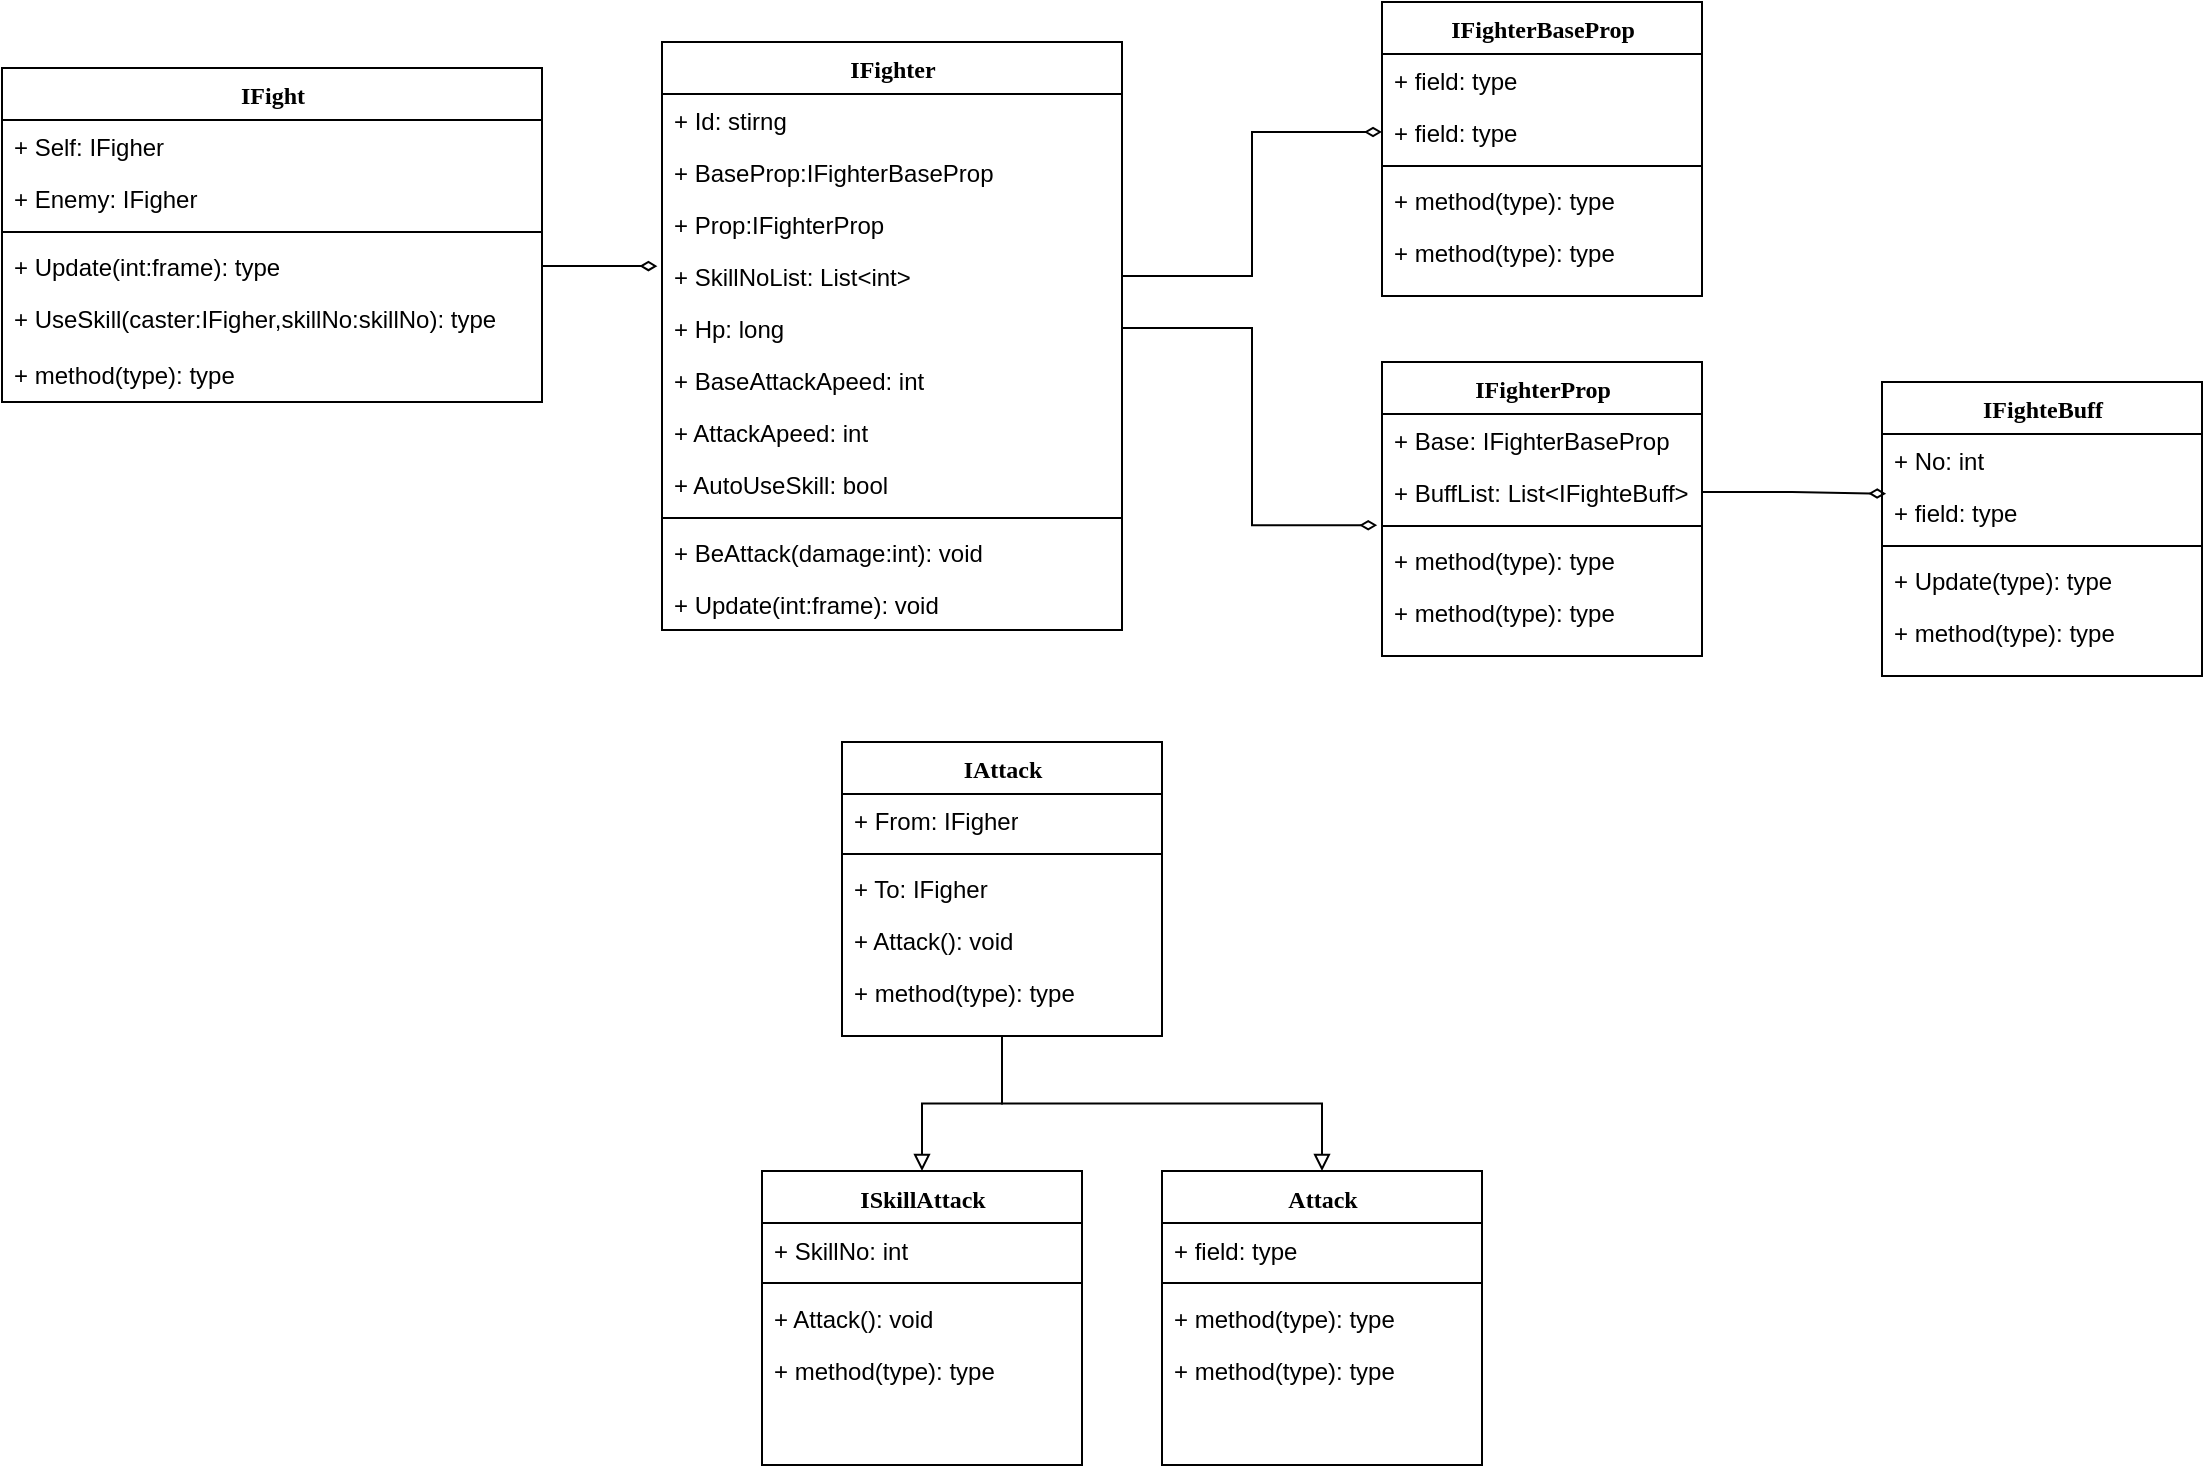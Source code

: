 <mxfile version="21.6.2" type="github">
  <diagram name="Page-1" id="9f46799a-70d6-7492-0946-bef42562c5a5">
    <mxGraphModel dx="1430" dy="730" grid="1" gridSize="10" guides="1" tooltips="1" connect="1" arrows="1" fold="1" page="1" pageScale="1" pageWidth="1100" pageHeight="850" background="none" math="0" shadow="0">
      <root>
        <mxCell id="0" />
        <mxCell id="1" parent="0" />
        <mxCell id="78961159f06e98e8-30" value="IFight" style="swimlane;html=1;fontStyle=1;align=center;verticalAlign=top;childLayout=stackLayout;horizontal=1;startSize=26;horizontalStack=0;resizeParent=1;resizeLast=0;collapsible=1;marginBottom=0;swimlaneFillColor=#ffffff;rounded=0;shadow=0;comic=0;labelBackgroundColor=none;strokeWidth=1;fillColor=none;fontFamily=Verdana;fontSize=12" parent="1" vertex="1">
          <mxGeometry x="230" y="73" width="270" height="167" as="geometry">
            <mxRectangle x="430" y="83" width="80" height="30" as="alternateBounds" />
          </mxGeometry>
        </mxCell>
        <mxCell id="78961159f06e98e8-31" value="+ Self:&amp;nbsp;IFigher" style="text;html=1;strokeColor=none;fillColor=none;align=left;verticalAlign=top;spacingLeft=4;spacingRight=4;whiteSpace=wrap;overflow=hidden;rotatable=0;points=[[0,0.5],[1,0.5]];portConstraint=eastwest;" parent="78961159f06e98e8-30" vertex="1">
          <mxGeometry y="26" width="270" height="26" as="geometry" />
        </mxCell>
        <mxCell id="kX134IVRA6IxvuL3cAIl-8" value="+ Enemy:&amp;nbsp;IFigher" style="text;html=1;strokeColor=none;fillColor=none;align=left;verticalAlign=top;spacingLeft=4;spacingRight=4;whiteSpace=wrap;overflow=hidden;rotatable=0;points=[[0,0.5],[1,0.5]];portConstraint=eastwest;" vertex="1" parent="78961159f06e98e8-30">
          <mxGeometry y="52" width="270" height="26" as="geometry" />
        </mxCell>
        <mxCell id="78961159f06e98e8-38" value="" style="line;html=1;strokeWidth=1;fillColor=none;align=left;verticalAlign=middle;spacingTop=-1;spacingLeft=3;spacingRight=3;rotatable=0;labelPosition=right;points=[];portConstraint=eastwest;" parent="78961159f06e98e8-30" vertex="1">
          <mxGeometry y="78" width="270" height="8" as="geometry" />
        </mxCell>
        <mxCell id="78961159f06e98e8-39" value="+ Update(int:frame): type" style="text;html=1;strokeColor=none;fillColor=none;align=left;verticalAlign=top;spacingLeft=4;spacingRight=4;whiteSpace=wrap;overflow=hidden;rotatable=0;points=[[0,0.5],[1,0.5]];portConstraint=eastwest;" parent="78961159f06e98e8-30" vertex="1">
          <mxGeometry y="86" width="270" height="26" as="geometry" />
        </mxCell>
        <mxCell id="78961159f06e98e8-40" value="+ UseSkill(caster:IFigher,skillNo:skillNo): type" style="text;html=1;strokeColor=none;fillColor=none;align=left;verticalAlign=top;spacingLeft=4;spacingRight=4;whiteSpace=wrap;overflow=hidden;rotatable=0;points=[[0,0.5],[1,0.5]];portConstraint=eastwest;" parent="78961159f06e98e8-30" vertex="1">
          <mxGeometry y="112" width="270" height="28" as="geometry" />
        </mxCell>
        <mxCell id="78961159f06e98e8-42" value="+ method(type): type" style="text;html=1;strokeColor=none;fillColor=none;align=left;verticalAlign=top;spacingLeft=4;spacingRight=4;whiteSpace=wrap;overflow=hidden;rotatable=0;points=[[0,0.5],[1,0.5]];portConstraint=eastwest;" parent="78961159f06e98e8-30" vertex="1">
          <mxGeometry y="140" width="270" height="26" as="geometry" />
        </mxCell>
        <mxCell id="78961159f06e98e8-43" value="IFighter" style="swimlane;html=1;fontStyle=1;align=center;verticalAlign=top;childLayout=stackLayout;horizontal=1;startSize=26;horizontalStack=0;resizeParent=1;resizeLast=0;collapsible=1;marginBottom=0;swimlaneFillColor=#ffffff;rounded=0;shadow=0;comic=0;labelBackgroundColor=none;strokeWidth=1;fillColor=none;fontFamily=Verdana;fontSize=12" parent="1" vertex="1">
          <mxGeometry x="560" y="60" width="230" height="294" as="geometry" />
        </mxCell>
        <mxCell id="78961159f06e98e8-44" value="+ Id: stirng" style="text;html=1;strokeColor=none;fillColor=none;align=left;verticalAlign=top;spacingLeft=4;spacingRight=4;whiteSpace=wrap;overflow=hidden;rotatable=0;points=[[0,0.5],[1,0.5]];portConstraint=eastwest;" parent="78961159f06e98e8-43" vertex="1">
          <mxGeometry y="26" width="230" height="26" as="geometry" />
        </mxCell>
        <mxCell id="78961159f06e98e8-45" value="+ BaseProp:IFighterBaseProp" style="text;html=1;strokeColor=none;fillColor=none;align=left;verticalAlign=top;spacingLeft=4;spacingRight=4;whiteSpace=wrap;overflow=hidden;rotatable=0;points=[[0,0.5],[1,0.5]];portConstraint=eastwest;" parent="78961159f06e98e8-43" vertex="1">
          <mxGeometry y="52" width="230" height="26" as="geometry" />
        </mxCell>
        <mxCell id="kX134IVRA6IxvuL3cAIl-28" value="+ Prop:IFighterProp" style="text;html=1;strokeColor=none;fillColor=none;align=left;verticalAlign=top;spacingLeft=4;spacingRight=4;whiteSpace=wrap;overflow=hidden;rotatable=0;points=[[0,0.5],[1,0.5]];portConstraint=eastwest;" vertex="1" parent="78961159f06e98e8-43">
          <mxGeometry y="78" width="230" height="26" as="geometry" />
        </mxCell>
        <mxCell id="78961159f06e98e8-49" value="+ SkillNoList: List&amp;lt;int&amp;gt;" style="text;html=1;strokeColor=none;fillColor=none;align=left;verticalAlign=top;spacingLeft=4;spacingRight=4;whiteSpace=wrap;overflow=hidden;rotatable=0;points=[[0,0.5],[1,0.5]];portConstraint=eastwest;" parent="78961159f06e98e8-43" vertex="1">
          <mxGeometry y="104" width="230" height="26" as="geometry" />
        </mxCell>
        <mxCell id="78961159f06e98e8-50" value="+ Hp: long" style="text;html=1;strokeColor=none;fillColor=none;align=left;verticalAlign=top;spacingLeft=4;spacingRight=4;whiteSpace=wrap;overflow=hidden;rotatable=0;points=[[0,0.5],[1,0.5]];portConstraint=eastwest;" parent="78961159f06e98e8-43" vertex="1">
          <mxGeometry y="130" width="230" height="26" as="geometry" />
        </mxCell>
        <mxCell id="kX134IVRA6IxvuL3cAIl-39" value="+ BaseAttackApeed: int" style="text;html=1;strokeColor=none;fillColor=none;align=left;verticalAlign=top;spacingLeft=4;spacingRight=4;whiteSpace=wrap;overflow=hidden;rotatable=0;points=[[0,0.5],[1,0.5]];portConstraint=eastwest;" vertex="1" parent="78961159f06e98e8-43">
          <mxGeometry y="156" width="230" height="26" as="geometry" />
        </mxCell>
        <mxCell id="kX134IVRA6IxvuL3cAIl-38" value="+ AttackApeed: int" style="text;html=1;strokeColor=none;fillColor=none;align=left;verticalAlign=top;spacingLeft=4;spacingRight=4;whiteSpace=wrap;overflow=hidden;rotatable=0;points=[[0,0.5],[1,0.5]];portConstraint=eastwest;" vertex="1" parent="78961159f06e98e8-43">
          <mxGeometry y="182" width="230" height="26" as="geometry" />
        </mxCell>
        <mxCell id="kX134IVRA6IxvuL3cAIl-75" value="+ AutoUseSkill: bool" style="text;html=1;strokeColor=none;fillColor=none;align=left;verticalAlign=top;spacingLeft=4;spacingRight=4;whiteSpace=wrap;overflow=hidden;rotatable=0;points=[[0,0.5],[1,0.5]];portConstraint=eastwest;" vertex="1" parent="78961159f06e98e8-43">
          <mxGeometry y="208" width="230" height="26" as="geometry" />
        </mxCell>
        <mxCell id="78961159f06e98e8-51" value="" style="line;html=1;strokeWidth=1;fillColor=none;align=left;verticalAlign=middle;spacingTop=-1;spacingLeft=3;spacingRight=3;rotatable=0;labelPosition=right;points=[];portConstraint=eastwest;" parent="78961159f06e98e8-43" vertex="1">
          <mxGeometry y="234" width="230" height="8" as="geometry" />
        </mxCell>
        <mxCell id="78961159f06e98e8-52" value="+ BeAttack(damage:int): void" style="text;html=1;strokeColor=none;fillColor=none;align=left;verticalAlign=top;spacingLeft=4;spacingRight=4;whiteSpace=wrap;overflow=hidden;rotatable=0;points=[[0,0.5],[1,0.5]];portConstraint=eastwest;" parent="78961159f06e98e8-43" vertex="1">
          <mxGeometry y="242" width="230" height="26" as="geometry" />
        </mxCell>
        <mxCell id="78961159f06e98e8-53" value="+ Update(int:frame): void" style="text;html=1;strokeColor=none;fillColor=none;align=left;verticalAlign=top;spacingLeft=4;spacingRight=4;whiteSpace=wrap;overflow=hidden;rotatable=0;points=[[0,0.5],[1,0.5]];portConstraint=eastwest;" parent="78961159f06e98e8-43" vertex="1">
          <mxGeometry y="268" width="230" height="26" as="geometry" />
        </mxCell>
        <mxCell id="kX134IVRA6IxvuL3cAIl-9" value="IFighterBaseProp" style="swimlane;html=1;fontStyle=1;align=center;verticalAlign=top;childLayout=stackLayout;horizontal=1;startSize=26;horizontalStack=0;resizeParent=1;resizeLast=0;collapsible=1;marginBottom=0;swimlaneFillColor=#ffffff;rounded=0;shadow=0;comic=0;labelBackgroundColor=none;strokeWidth=1;fillColor=none;fontFamily=Verdana;fontSize=12" vertex="1" parent="1">
          <mxGeometry x="920" y="40.0" width="160" height="147" as="geometry" />
        </mxCell>
        <mxCell id="kX134IVRA6IxvuL3cAIl-10" value="+ field: type" style="text;html=1;strokeColor=none;fillColor=none;align=left;verticalAlign=top;spacingLeft=4;spacingRight=4;whiteSpace=wrap;overflow=hidden;rotatable=0;points=[[0,0.5],[1,0.5]];portConstraint=eastwest;" vertex="1" parent="kX134IVRA6IxvuL3cAIl-9">
          <mxGeometry y="26" width="160" height="26" as="geometry" />
        </mxCell>
        <mxCell id="kX134IVRA6IxvuL3cAIl-11" value="+ field: type" style="text;html=1;strokeColor=none;fillColor=none;align=left;verticalAlign=top;spacingLeft=4;spacingRight=4;whiteSpace=wrap;overflow=hidden;rotatable=0;points=[[0,0.5],[1,0.5]];portConstraint=eastwest;" vertex="1" parent="kX134IVRA6IxvuL3cAIl-9">
          <mxGeometry y="52" width="160" height="26" as="geometry" />
        </mxCell>
        <mxCell id="kX134IVRA6IxvuL3cAIl-12" value="" style="line;html=1;strokeWidth=1;fillColor=none;align=left;verticalAlign=middle;spacingTop=-1;spacingLeft=3;spacingRight=3;rotatable=0;labelPosition=right;points=[];portConstraint=eastwest;" vertex="1" parent="kX134IVRA6IxvuL3cAIl-9">
          <mxGeometry y="78" width="160" height="8" as="geometry" />
        </mxCell>
        <mxCell id="kX134IVRA6IxvuL3cAIl-13" value="+ method(type): type" style="text;html=1;strokeColor=none;fillColor=none;align=left;verticalAlign=top;spacingLeft=4;spacingRight=4;whiteSpace=wrap;overflow=hidden;rotatable=0;points=[[0,0.5],[1,0.5]];portConstraint=eastwest;" vertex="1" parent="kX134IVRA6IxvuL3cAIl-9">
          <mxGeometry y="86" width="160" height="26" as="geometry" />
        </mxCell>
        <mxCell id="kX134IVRA6IxvuL3cAIl-14" value="+ method(type): type" style="text;html=1;strokeColor=none;fillColor=none;align=left;verticalAlign=top;spacingLeft=4;spacingRight=4;whiteSpace=wrap;overflow=hidden;rotatable=0;points=[[0,0.5],[1,0.5]];portConstraint=eastwest;" vertex="1" parent="kX134IVRA6IxvuL3cAIl-9">
          <mxGeometry y="112" width="160" height="26" as="geometry" />
        </mxCell>
        <mxCell id="kX134IVRA6IxvuL3cAIl-15" value="IFighteBuff" style="swimlane;html=1;fontStyle=1;align=center;verticalAlign=top;childLayout=stackLayout;horizontal=1;startSize=26;horizontalStack=0;resizeParent=1;resizeLast=0;collapsible=1;marginBottom=0;swimlaneFillColor=#ffffff;rounded=0;shadow=0;comic=0;labelBackgroundColor=none;strokeWidth=1;fillColor=none;fontFamily=Verdana;fontSize=12" vertex="1" parent="1">
          <mxGeometry x="1170" y="230.0" width="160" height="147" as="geometry" />
        </mxCell>
        <mxCell id="kX134IVRA6IxvuL3cAIl-16" value="+ No: int" style="text;html=1;strokeColor=none;fillColor=none;align=left;verticalAlign=top;spacingLeft=4;spacingRight=4;whiteSpace=wrap;overflow=hidden;rotatable=0;points=[[0,0.5],[1,0.5]];portConstraint=eastwest;" vertex="1" parent="kX134IVRA6IxvuL3cAIl-15">
          <mxGeometry y="26" width="160" height="26" as="geometry" />
        </mxCell>
        <mxCell id="kX134IVRA6IxvuL3cAIl-17" value="+ field: type" style="text;html=1;strokeColor=none;fillColor=none;align=left;verticalAlign=top;spacingLeft=4;spacingRight=4;whiteSpace=wrap;overflow=hidden;rotatable=0;points=[[0,0.5],[1,0.5]];portConstraint=eastwest;" vertex="1" parent="kX134IVRA6IxvuL3cAIl-15">
          <mxGeometry y="52" width="160" height="26" as="geometry" />
        </mxCell>
        <mxCell id="kX134IVRA6IxvuL3cAIl-18" value="" style="line;html=1;strokeWidth=1;fillColor=none;align=left;verticalAlign=middle;spacingTop=-1;spacingLeft=3;spacingRight=3;rotatable=0;labelPosition=right;points=[];portConstraint=eastwest;" vertex="1" parent="kX134IVRA6IxvuL3cAIl-15">
          <mxGeometry y="78" width="160" height="8" as="geometry" />
        </mxCell>
        <mxCell id="kX134IVRA6IxvuL3cAIl-19" value="+ Update(type): type" style="text;html=1;strokeColor=none;fillColor=none;align=left;verticalAlign=top;spacingLeft=4;spacingRight=4;whiteSpace=wrap;overflow=hidden;rotatable=0;points=[[0,0.5],[1,0.5]];portConstraint=eastwest;" vertex="1" parent="kX134IVRA6IxvuL3cAIl-15">
          <mxGeometry y="86" width="160" height="26" as="geometry" />
        </mxCell>
        <mxCell id="kX134IVRA6IxvuL3cAIl-20" value="+ method(type): type" style="text;html=1;strokeColor=none;fillColor=none;align=left;verticalAlign=top;spacingLeft=4;spacingRight=4;whiteSpace=wrap;overflow=hidden;rotatable=0;points=[[0,0.5],[1,0.5]];portConstraint=eastwest;" vertex="1" parent="kX134IVRA6IxvuL3cAIl-15">
          <mxGeometry y="112" width="160" height="26" as="geometry" />
        </mxCell>
        <mxCell id="kX134IVRA6IxvuL3cAIl-21" value="IFighterProp" style="swimlane;html=1;fontStyle=1;align=center;verticalAlign=top;childLayout=stackLayout;horizontal=1;startSize=26;horizontalStack=0;resizeParent=1;resizeLast=0;collapsible=1;marginBottom=0;swimlaneFillColor=#ffffff;rounded=0;shadow=0;comic=0;labelBackgroundColor=none;strokeWidth=1;fillColor=none;fontFamily=Verdana;fontSize=12" vertex="1" parent="1">
          <mxGeometry x="920" y="220.0" width="160" height="147" as="geometry" />
        </mxCell>
        <mxCell id="kX134IVRA6IxvuL3cAIl-22" value="+ Base:&amp;nbsp;IFighterBaseProp" style="text;html=1;strokeColor=none;fillColor=none;align=left;verticalAlign=top;spacingLeft=4;spacingRight=4;whiteSpace=wrap;overflow=hidden;rotatable=0;points=[[0,0.5],[1,0.5]];portConstraint=eastwest;" vertex="1" parent="kX134IVRA6IxvuL3cAIl-21">
          <mxGeometry y="26" width="160" height="26" as="geometry" />
        </mxCell>
        <mxCell id="kX134IVRA6IxvuL3cAIl-23" value="+ BuffList: List&amp;lt;IFighteBuff&amp;gt;" style="text;html=1;strokeColor=none;fillColor=none;align=left;verticalAlign=top;spacingLeft=4;spacingRight=4;whiteSpace=wrap;overflow=hidden;rotatable=0;points=[[0,0.5],[1,0.5]];portConstraint=eastwest;" vertex="1" parent="kX134IVRA6IxvuL3cAIl-21">
          <mxGeometry y="52" width="160" height="26" as="geometry" />
        </mxCell>
        <mxCell id="kX134IVRA6IxvuL3cAIl-24" value="" style="line;html=1;strokeWidth=1;fillColor=none;align=left;verticalAlign=middle;spacingTop=-1;spacingLeft=3;spacingRight=3;rotatable=0;labelPosition=right;points=[];portConstraint=eastwest;" vertex="1" parent="kX134IVRA6IxvuL3cAIl-21">
          <mxGeometry y="78" width="160" height="8" as="geometry" />
        </mxCell>
        <mxCell id="kX134IVRA6IxvuL3cAIl-25" value="+ method(type): type" style="text;html=1;strokeColor=none;fillColor=none;align=left;verticalAlign=top;spacingLeft=4;spacingRight=4;whiteSpace=wrap;overflow=hidden;rotatable=0;points=[[0,0.5],[1,0.5]];portConstraint=eastwest;" vertex="1" parent="kX134IVRA6IxvuL3cAIl-21">
          <mxGeometry y="86" width="160" height="26" as="geometry" />
        </mxCell>
        <mxCell id="kX134IVRA6IxvuL3cAIl-26" value="+ method(type): type" style="text;html=1;strokeColor=none;fillColor=none;align=left;verticalAlign=top;spacingLeft=4;spacingRight=4;whiteSpace=wrap;overflow=hidden;rotatable=0;points=[[0,0.5],[1,0.5]];portConstraint=eastwest;" vertex="1" parent="kX134IVRA6IxvuL3cAIl-21">
          <mxGeometry y="112" width="160" height="26" as="geometry" />
        </mxCell>
        <mxCell id="kX134IVRA6IxvuL3cAIl-54" style="edgeStyle=orthogonalEdgeStyle;rounded=0;orthogonalLoop=1;jettySize=auto;html=1;exitX=0.5;exitY=1;exitDx=0;exitDy=0;endArrow=block;endFill=0;" edge="1" parent="1" source="kX134IVRA6IxvuL3cAIl-40" target="kX134IVRA6IxvuL3cAIl-48">
          <mxGeometry relative="1" as="geometry" />
        </mxCell>
        <mxCell id="kX134IVRA6IxvuL3cAIl-67" style="edgeStyle=orthogonalEdgeStyle;rounded=0;orthogonalLoop=1;jettySize=auto;html=1;exitX=0.5;exitY=1;exitDx=0;exitDy=0;endArrow=block;endFill=0;" edge="1" parent="1" source="kX134IVRA6IxvuL3cAIl-40" target="kX134IVRA6IxvuL3cAIl-61">
          <mxGeometry relative="1" as="geometry" />
        </mxCell>
        <mxCell id="kX134IVRA6IxvuL3cAIl-40" value="IAttack" style="swimlane;html=1;fontStyle=1;align=center;verticalAlign=top;childLayout=stackLayout;horizontal=1;startSize=26;horizontalStack=0;resizeParent=1;resizeLast=0;collapsible=1;marginBottom=0;swimlaneFillColor=#ffffff;rounded=0;shadow=0;comic=0;labelBackgroundColor=none;strokeWidth=1;fillColor=none;fontFamily=Verdana;fontSize=12" vertex="1" parent="1">
          <mxGeometry x="650" y="410.0" width="160" height="147" as="geometry" />
        </mxCell>
        <mxCell id="kX134IVRA6IxvuL3cAIl-41" value="+ From: IFigher" style="text;html=1;strokeColor=none;fillColor=none;align=left;verticalAlign=top;spacingLeft=4;spacingRight=4;whiteSpace=wrap;overflow=hidden;rotatable=0;points=[[0,0.5],[1,0.5]];portConstraint=eastwest;" vertex="1" parent="kX134IVRA6IxvuL3cAIl-40">
          <mxGeometry y="26" width="160" height="26" as="geometry" />
        </mxCell>
        <mxCell id="kX134IVRA6IxvuL3cAIl-43" value="" style="line;html=1;strokeWidth=1;fillColor=none;align=left;verticalAlign=middle;spacingTop=-1;spacingLeft=3;spacingRight=3;rotatable=0;labelPosition=right;points=[];portConstraint=eastwest;" vertex="1" parent="kX134IVRA6IxvuL3cAIl-40">
          <mxGeometry y="52" width="160" height="8" as="geometry" />
        </mxCell>
        <mxCell id="kX134IVRA6IxvuL3cAIl-42" value="+ To: IFigher" style="text;html=1;strokeColor=none;fillColor=none;align=left;verticalAlign=top;spacingLeft=4;spacingRight=4;whiteSpace=wrap;overflow=hidden;rotatable=0;points=[[0,0.5],[1,0.5]];portConstraint=eastwest;" vertex="1" parent="kX134IVRA6IxvuL3cAIl-40">
          <mxGeometry y="60" width="160" height="26" as="geometry" />
        </mxCell>
        <mxCell id="kX134IVRA6IxvuL3cAIl-44" value="+ Attack(): void" style="text;html=1;strokeColor=none;fillColor=none;align=left;verticalAlign=top;spacingLeft=4;spacingRight=4;whiteSpace=wrap;overflow=hidden;rotatable=0;points=[[0,0.5],[1,0.5]];portConstraint=eastwest;" vertex="1" parent="kX134IVRA6IxvuL3cAIl-40">
          <mxGeometry y="86" width="160" height="26" as="geometry" />
        </mxCell>
        <mxCell id="kX134IVRA6IxvuL3cAIl-45" value="+ method(type): type" style="text;html=1;strokeColor=none;fillColor=none;align=left;verticalAlign=top;spacingLeft=4;spacingRight=4;whiteSpace=wrap;overflow=hidden;rotatable=0;points=[[0,0.5],[1,0.5]];portConstraint=eastwest;" vertex="1" parent="kX134IVRA6IxvuL3cAIl-40">
          <mxGeometry y="112" width="160" height="26" as="geometry" />
        </mxCell>
        <mxCell id="kX134IVRA6IxvuL3cAIl-48" value="ISkillAttack" style="swimlane;html=1;fontStyle=1;align=center;verticalAlign=top;childLayout=stackLayout;horizontal=1;startSize=26;horizontalStack=0;resizeParent=1;resizeLast=0;collapsible=1;marginBottom=0;swimlaneFillColor=#ffffff;rounded=0;shadow=0;comic=0;labelBackgroundColor=none;strokeWidth=1;fillColor=none;fontFamily=Verdana;fontSize=12" vertex="1" parent="1">
          <mxGeometry x="610" y="624.5" width="160" height="147" as="geometry" />
        </mxCell>
        <mxCell id="kX134IVRA6IxvuL3cAIl-50" value="+ SkillNo: int" style="text;html=1;strokeColor=none;fillColor=none;align=left;verticalAlign=top;spacingLeft=4;spacingRight=4;whiteSpace=wrap;overflow=hidden;rotatable=0;points=[[0,0.5],[1,0.5]];portConstraint=eastwest;" vertex="1" parent="kX134IVRA6IxvuL3cAIl-48">
          <mxGeometry y="26" width="160" height="26" as="geometry" />
        </mxCell>
        <mxCell id="kX134IVRA6IxvuL3cAIl-51" value="" style="line;html=1;strokeWidth=1;fillColor=none;align=left;verticalAlign=middle;spacingTop=-1;spacingLeft=3;spacingRight=3;rotatable=0;labelPosition=right;points=[];portConstraint=eastwest;" vertex="1" parent="kX134IVRA6IxvuL3cAIl-48">
          <mxGeometry y="52" width="160" height="8" as="geometry" />
        </mxCell>
        <mxCell id="kX134IVRA6IxvuL3cAIl-52" value="+ Attack(): void" style="text;html=1;strokeColor=none;fillColor=none;align=left;verticalAlign=top;spacingLeft=4;spacingRight=4;whiteSpace=wrap;overflow=hidden;rotatable=0;points=[[0,0.5],[1,0.5]];portConstraint=eastwest;" vertex="1" parent="kX134IVRA6IxvuL3cAIl-48">
          <mxGeometry y="60" width="160" height="26" as="geometry" />
        </mxCell>
        <mxCell id="kX134IVRA6IxvuL3cAIl-53" value="+ method(type): type" style="text;html=1;strokeColor=none;fillColor=none;align=left;verticalAlign=top;spacingLeft=4;spacingRight=4;whiteSpace=wrap;overflow=hidden;rotatable=0;points=[[0,0.5],[1,0.5]];portConstraint=eastwest;" vertex="1" parent="kX134IVRA6IxvuL3cAIl-48">
          <mxGeometry y="86" width="160" height="26" as="geometry" />
        </mxCell>
        <mxCell id="kX134IVRA6IxvuL3cAIl-61" value="Attack" style="swimlane;html=1;fontStyle=1;align=center;verticalAlign=top;childLayout=stackLayout;horizontal=1;startSize=26;horizontalStack=0;resizeParent=1;resizeLast=0;collapsible=1;marginBottom=0;swimlaneFillColor=#ffffff;rounded=0;shadow=0;comic=0;labelBackgroundColor=none;strokeWidth=1;fillColor=none;fontFamily=Verdana;fontSize=12" vertex="1" parent="1">
          <mxGeometry x="810" y="624.5" width="160" height="147" as="geometry" />
        </mxCell>
        <mxCell id="kX134IVRA6IxvuL3cAIl-63" value="+ field: type" style="text;html=1;strokeColor=none;fillColor=none;align=left;verticalAlign=top;spacingLeft=4;spacingRight=4;whiteSpace=wrap;overflow=hidden;rotatable=0;points=[[0,0.5],[1,0.5]];portConstraint=eastwest;" vertex="1" parent="kX134IVRA6IxvuL3cAIl-61">
          <mxGeometry y="26" width="160" height="26" as="geometry" />
        </mxCell>
        <mxCell id="kX134IVRA6IxvuL3cAIl-64" value="" style="line;html=1;strokeWidth=1;fillColor=none;align=left;verticalAlign=middle;spacingTop=-1;spacingLeft=3;spacingRight=3;rotatable=0;labelPosition=right;points=[];portConstraint=eastwest;" vertex="1" parent="kX134IVRA6IxvuL3cAIl-61">
          <mxGeometry y="52" width="160" height="8" as="geometry" />
        </mxCell>
        <mxCell id="kX134IVRA6IxvuL3cAIl-65" value="+ method(type): type" style="text;html=1;strokeColor=none;fillColor=none;align=left;verticalAlign=top;spacingLeft=4;spacingRight=4;whiteSpace=wrap;overflow=hidden;rotatable=0;points=[[0,0.5],[1,0.5]];portConstraint=eastwest;" vertex="1" parent="kX134IVRA6IxvuL3cAIl-61">
          <mxGeometry y="60" width="160" height="26" as="geometry" />
        </mxCell>
        <mxCell id="kX134IVRA6IxvuL3cAIl-66" value="+ method(type): type" style="text;html=1;strokeColor=none;fillColor=none;align=left;verticalAlign=top;spacingLeft=4;spacingRight=4;whiteSpace=wrap;overflow=hidden;rotatable=0;points=[[0,0.5],[1,0.5]];portConstraint=eastwest;" vertex="1" parent="kX134IVRA6IxvuL3cAIl-61">
          <mxGeometry y="86" width="160" height="26" as="geometry" />
        </mxCell>
        <mxCell id="kX134IVRA6IxvuL3cAIl-70" style="edgeStyle=orthogonalEdgeStyle;rounded=0;orthogonalLoop=1;jettySize=auto;html=1;exitX=1;exitY=0.5;exitDx=0;exitDy=0;endArrow=diamondThin;endFill=0;entryX=-0.01;entryY=0.31;entryDx=0;entryDy=0;entryPerimeter=0;" edge="1" parent="1" source="78961159f06e98e8-39" target="78961159f06e98e8-49">
          <mxGeometry relative="1" as="geometry" />
        </mxCell>
        <mxCell id="kX134IVRA6IxvuL3cAIl-71" style="edgeStyle=orthogonalEdgeStyle;rounded=0;orthogonalLoop=1;jettySize=auto;html=1;exitX=1;exitY=0.5;exitDx=0;exitDy=0;endArrow=diamondThin;endFill=0;" edge="1" parent="1" source="78961159f06e98e8-49" target="kX134IVRA6IxvuL3cAIl-11">
          <mxGeometry relative="1" as="geometry" />
        </mxCell>
        <mxCell id="kX134IVRA6IxvuL3cAIl-73" style="edgeStyle=orthogonalEdgeStyle;rounded=0;orthogonalLoop=1;jettySize=auto;html=1;endArrow=diamondThin;endFill=0;entryX=-0.015;entryY=-0.168;entryDx=0;entryDy=0;entryPerimeter=0;" edge="1" parent="1" source="78961159f06e98e8-50" target="kX134IVRA6IxvuL3cAIl-25">
          <mxGeometry relative="1" as="geometry">
            <mxPoint x="910" y="490" as="targetPoint" />
          </mxGeometry>
        </mxCell>
        <mxCell id="kX134IVRA6IxvuL3cAIl-74" style="edgeStyle=orthogonalEdgeStyle;rounded=0;orthogonalLoop=1;jettySize=auto;html=1;entryX=0.013;entryY=0.149;entryDx=0;entryDy=0;entryPerimeter=0;endArrow=diamondThin;endFill=0;" edge="1" parent="1" source="kX134IVRA6IxvuL3cAIl-23" target="kX134IVRA6IxvuL3cAIl-17">
          <mxGeometry relative="1" as="geometry" />
        </mxCell>
      </root>
    </mxGraphModel>
  </diagram>
</mxfile>
